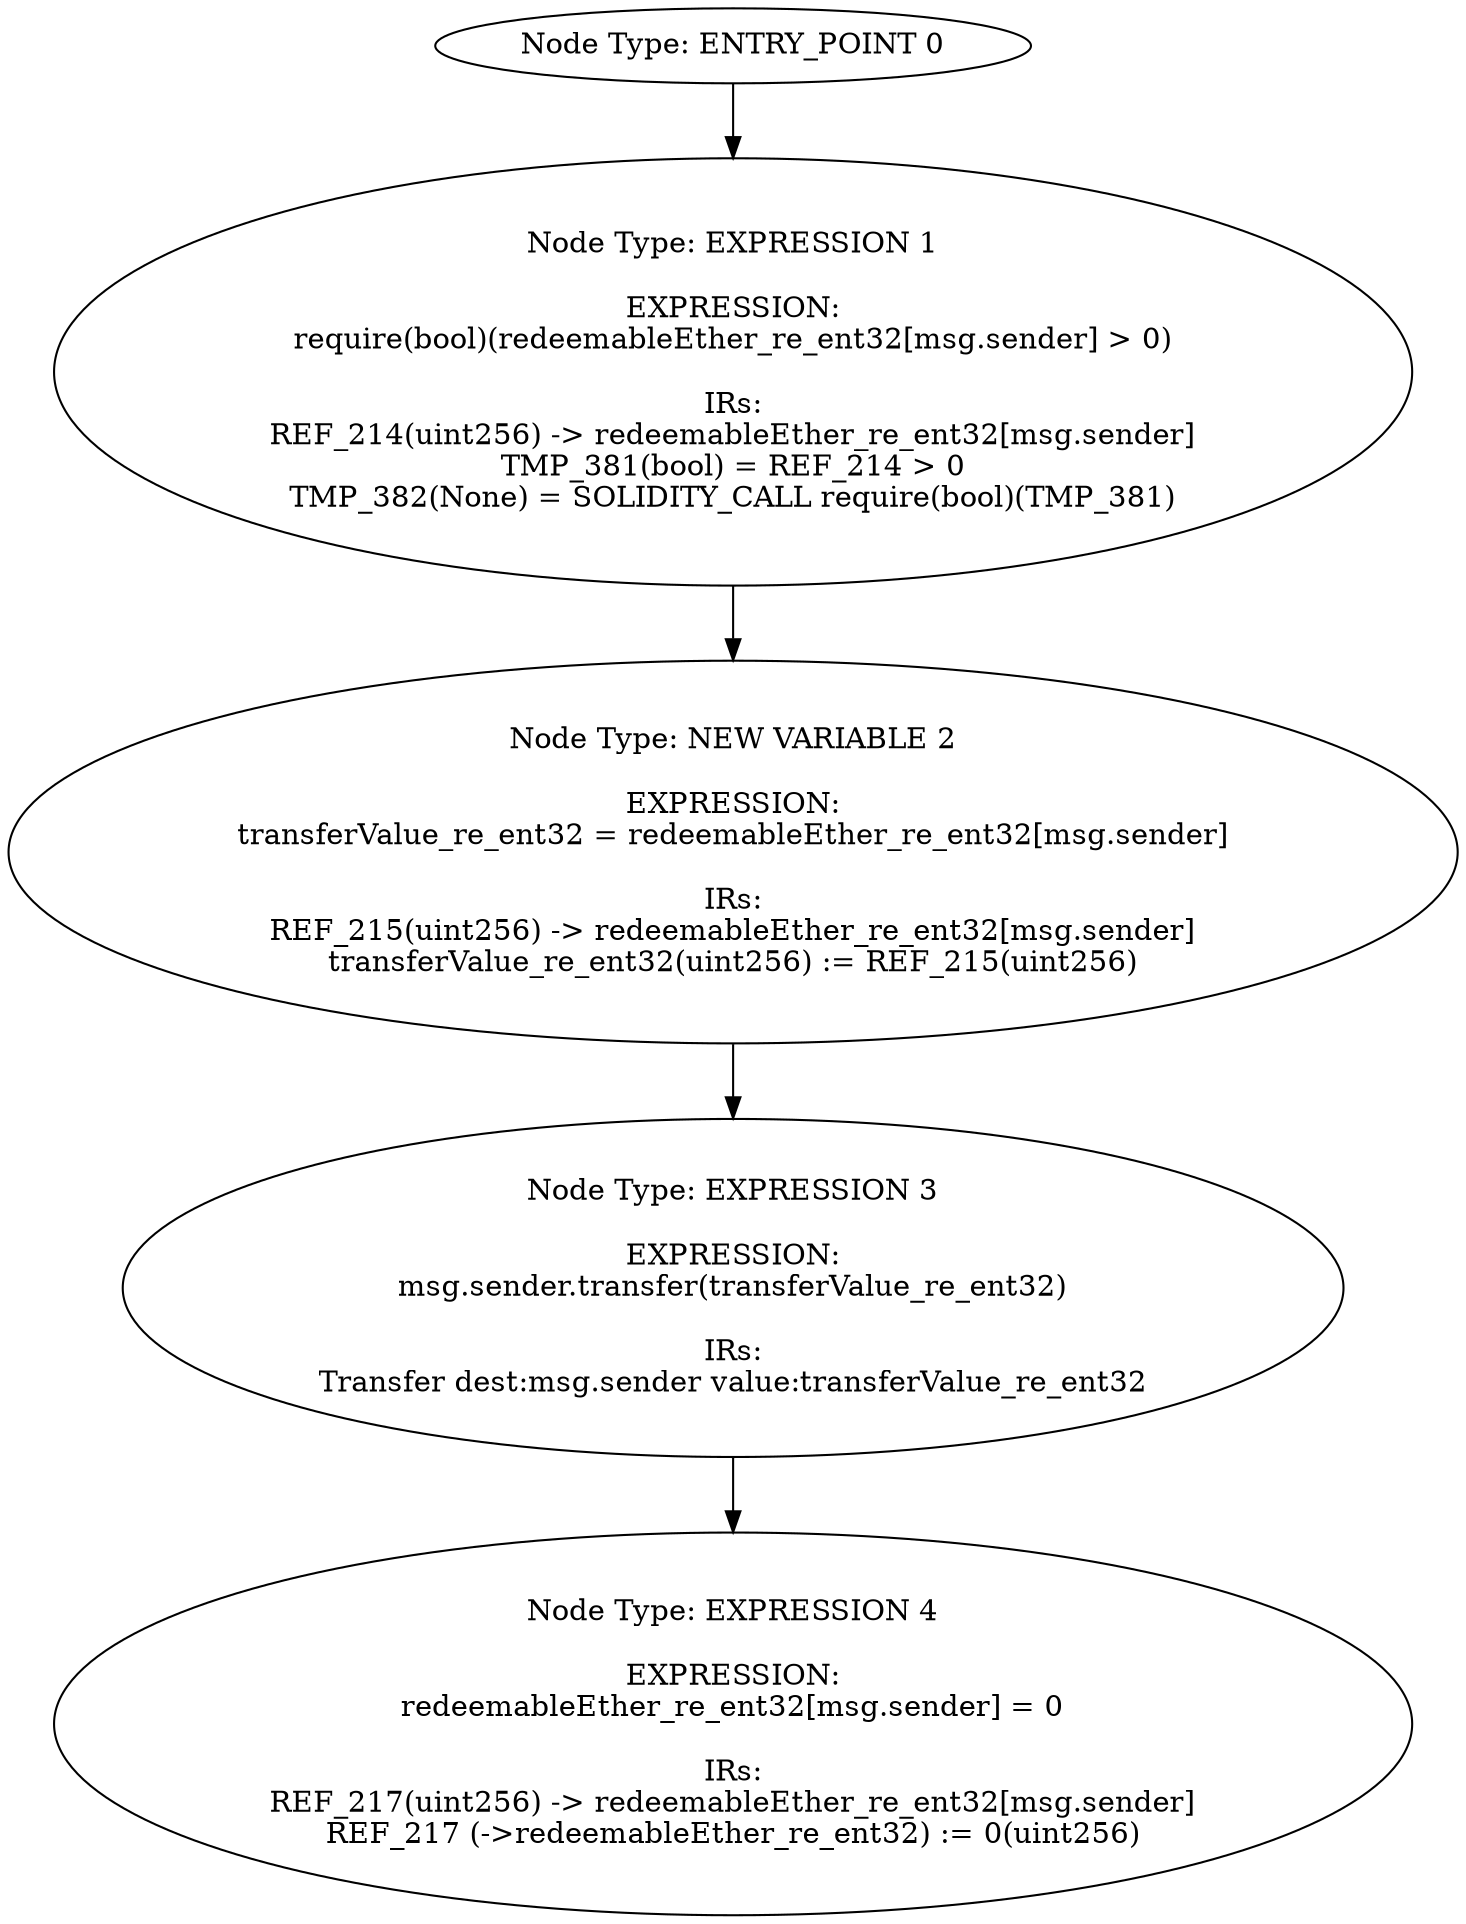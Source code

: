 digraph{
0[label="Node Type: ENTRY_POINT 0
"];
0->1;
1[label="Node Type: EXPRESSION 1

EXPRESSION:
require(bool)(redeemableEther_re_ent32[msg.sender] > 0)

IRs:
REF_214(uint256) -> redeemableEther_re_ent32[msg.sender]
TMP_381(bool) = REF_214 > 0
TMP_382(None) = SOLIDITY_CALL require(bool)(TMP_381)"];
1->2;
2[label="Node Type: NEW VARIABLE 2

EXPRESSION:
transferValue_re_ent32 = redeemableEther_re_ent32[msg.sender]

IRs:
REF_215(uint256) -> redeemableEther_re_ent32[msg.sender]
transferValue_re_ent32(uint256) := REF_215(uint256)"];
2->3;
3[label="Node Type: EXPRESSION 3

EXPRESSION:
msg.sender.transfer(transferValue_re_ent32)

IRs:
Transfer dest:msg.sender value:transferValue_re_ent32"];
3->4;
4[label="Node Type: EXPRESSION 4

EXPRESSION:
redeemableEther_re_ent32[msg.sender] = 0

IRs:
REF_217(uint256) -> redeemableEther_re_ent32[msg.sender]
REF_217 (->redeemableEther_re_ent32) := 0(uint256)"];
}
